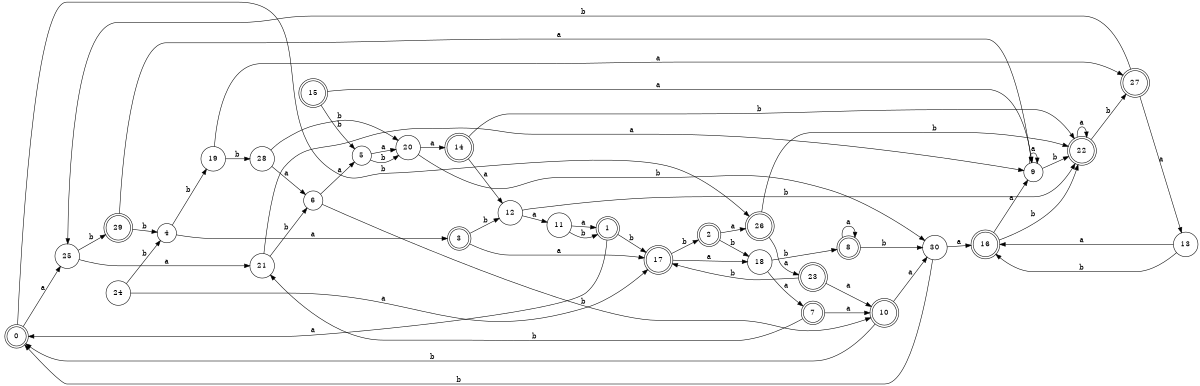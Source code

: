 digraph n25_9 {
__start0 [label="" shape="none"];

rankdir=LR;
size="8,5";

s0 [style="rounded,filled", color="black", fillcolor="white" shape="doublecircle", label="0"];
s1 [style="rounded,filled", color="black", fillcolor="white" shape="doublecircle", label="1"];
s2 [style="rounded,filled", color="black", fillcolor="white" shape="doublecircle", label="2"];
s3 [style="rounded,filled", color="black", fillcolor="white" shape="doublecircle", label="3"];
s4 [style="filled", color="black", fillcolor="white" shape="circle", label="4"];
s5 [style="filled", color="black", fillcolor="white" shape="circle", label="5"];
s6 [style="filled", color="black", fillcolor="white" shape="circle", label="6"];
s7 [style="rounded,filled", color="black", fillcolor="white" shape="doublecircle", label="7"];
s8 [style="rounded,filled", color="black", fillcolor="white" shape="doublecircle", label="8"];
s9 [style="filled", color="black", fillcolor="white" shape="circle", label="9"];
s10 [style="rounded,filled", color="black", fillcolor="white" shape="doublecircle", label="10"];
s11 [style="filled", color="black", fillcolor="white" shape="circle", label="11"];
s12 [style="filled", color="black", fillcolor="white" shape="circle", label="12"];
s13 [style="filled", color="black", fillcolor="white" shape="circle", label="13"];
s14 [style="rounded,filled", color="black", fillcolor="white" shape="doublecircle", label="14"];
s15 [style="rounded,filled", color="black", fillcolor="white" shape="doublecircle", label="15"];
s16 [style="rounded,filled", color="black", fillcolor="white" shape="doublecircle", label="16"];
s17 [style="rounded,filled", color="black", fillcolor="white" shape="doublecircle", label="17"];
s18 [style="filled", color="black", fillcolor="white" shape="circle", label="18"];
s19 [style="filled", color="black", fillcolor="white" shape="circle", label="19"];
s20 [style="filled", color="black", fillcolor="white" shape="circle", label="20"];
s21 [style="filled", color="black", fillcolor="white" shape="circle", label="21"];
s22 [style="rounded,filled", color="black", fillcolor="white" shape="doublecircle", label="22"];
s23 [style="rounded,filled", color="black", fillcolor="white" shape="doublecircle", label="23"];
s24 [style="filled", color="black", fillcolor="white" shape="circle", label="24"];
s25 [style="filled", color="black", fillcolor="white" shape="circle", label="25"];
s26 [style="rounded,filled", color="black", fillcolor="white" shape="doublecircle", label="26"];
s27 [style="rounded,filled", color="black", fillcolor="white" shape="doublecircle", label="27"];
s28 [style="filled", color="black", fillcolor="white" shape="circle", label="28"];
s29 [style="rounded,filled", color="black", fillcolor="white" shape="doublecircle", label="29"];
s30 [style="filled", color="black", fillcolor="white" shape="circle", label="30"];
s0 -> s25 [label="a"];
s0 -> s26 [label="b"];
s1 -> s0 [label="a"];
s1 -> s17 [label="b"];
s2 -> s26 [label="a"];
s2 -> s18 [label="b"];
s3 -> s17 [label="a"];
s3 -> s12 [label="b"];
s4 -> s3 [label="a"];
s4 -> s19 [label="b"];
s5 -> s20 [label="a"];
s5 -> s20 [label="b"];
s6 -> s5 [label="a"];
s6 -> s10 [label="b"];
s7 -> s10 [label="a"];
s7 -> s21 [label="b"];
s8 -> s8 [label="a"];
s8 -> s30 [label="b"];
s9 -> s9 [label="a"];
s9 -> s22 [label="b"];
s10 -> s30 [label="a"];
s10 -> s0 [label="b"];
s11 -> s1 [label="a"];
s11 -> s1 [label="b"];
s12 -> s11 [label="a"];
s12 -> s22 [label="b"];
s13 -> s16 [label="a"];
s13 -> s16 [label="b"];
s14 -> s12 [label="a"];
s14 -> s22 [label="b"];
s15 -> s9 [label="a"];
s15 -> s5 [label="b"];
s16 -> s9 [label="a"];
s16 -> s22 [label="b"];
s17 -> s18 [label="a"];
s17 -> s2 [label="b"];
s18 -> s7 [label="a"];
s18 -> s8 [label="b"];
s19 -> s27 [label="a"];
s19 -> s28 [label="b"];
s20 -> s14 [label="a"];
s20 -> s30 [label="b"];
s21 -> s9 [label="a"];
s21 -> s6 [label="b"];
s22 -> s22 [label="a"];
s22 -> s27 [label="b"];
s23 -> s10 [label="a"];
s23 -> s17 [label="b"];
s24 -> s17 [label="a"];
s24 -> s4 [label="b"];
s25 -> s21 [label="a"];
s25 -> s29 [label="b"];
s26 -> s23 [label="a"];
s26 -> s22 [label="b"];
s27 -> s13 [label="a"];
s27 -> s25 [label="b"];
s28 -> s6 [label="a"];
s28 -> s20 [label="b"];
s29 -> s9 [label="a"];
s29 -> s4 [label="b"];
s30 -> s16 [label="a"];
s30 -> s0 [label="b"];

}